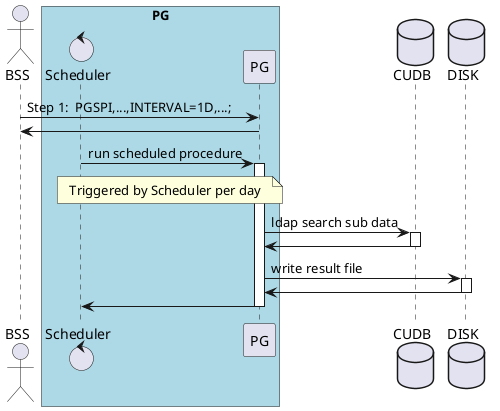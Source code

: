 @startuml
actor BSS
control Scheduler

box "PG" #LightBlue
	participant Scheduler
	participant PG
end box

BSS -> PG: Step 1:  PGSPI,...,INTERVAL=1D,...;
PG -> BSS:
deactivate PG

Scheduler -> PG: run scheduled procedure 
activate PG

note over Scheduler, PG
Triggered by Scheduler per day
end note

database CUDB
PG -> CUDB: ldap search sub data
activate CUDB
CUDB -> PG:
deactivate CUDB

database DISK
PG -> DISK: write result file
activate DISK
DISK -> PG:
deactivate DISK

PG -> Scheduler:
deactivate PG

@enduml